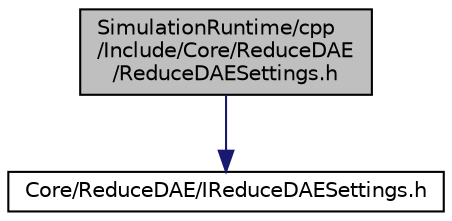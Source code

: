 digraph "SimulationRuntime/cpp/Include/Core/ReduceDAE/ReduceDAESettings.h"
{
  edge [fontname="Helvetica",fontsize="10",labelfontname="Helvetica",labelfontsize="10"];
  node [fontname="Helvetica",fontsize="10",shape=record];
  Node0 [label="SimulationRuntime/cpp\l/Include/Core/ReduceDAE\l/ReduceDAESettings.h",height=0.2,width=0.4,color="black", fillcolor="grey75", style="filled", fontcolor="black"];
  Node0 -> Node1 [color="midnightblue",fontsize="10",style="solid",fontname="Helvetica"];
  Node1 [label="Core/ReduceDAE/IReduceDAESettings.h",height=0.2,width=0.4,color="black", fillcolor="white", style="filled",URL="$d9/dea/_i_reduce_d_a_e_settings_8h.html"];
}
